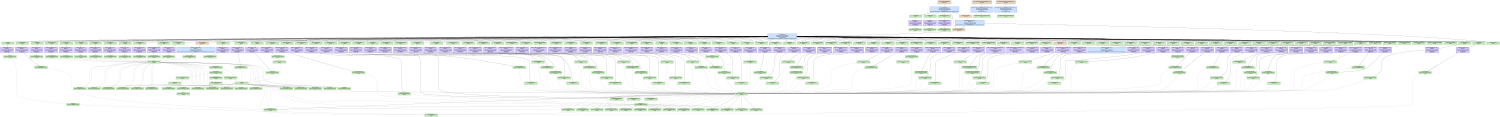 digraph Screen {
   size = "10.000000,8.500000";
   concentrate = false;

   node [ shape = box, style = filled, color = "0.3 0.5 0.6", fillcolor = "0.3 0.2 0.9", fontname = "Monaco", fontsize = "9" ];
   n00001 [ label = "Development/Screen.mexmac.app\n6764e21fa46f4a64ceb2c0d665713c0c\nDepsUpdated", color = "0.1 0.5 0.5", fillcolor = "0.1 0.2 0.9", peripheries = 3 ];
   n00002 [ label = "Contents/Info.plist\ndbe65cd33d591ebe09073af067bcfdf5\nUpToDate" ];
   n00003 [ label = "Screen.build/Info.plist\n000000004355fc200000000000000294\nUpToDate" ];
   n00004 [ label = "Contents/PkgInfo\n2fed29a7f9834c900acdf7311361d9a3\nUpToDate" ];
   n00005 [ label = "Screen.build/PkgInfo\n000000004355fc200000000000000008\nUpToDate" ];
   n00006 [ label = "English.lproj/InfoPlist.strings\n99b67b89c7f5e22be6c44f0a7ebeb11a\nUpToDate" ];
   n00007 [ label = "English.lproj/InfoPlist.strings\n00000000434c45840000000000000228\nUpToDate" ];
   n00008 [ label = "ppc/PsychError.o\n126cde543f20bc4b9b1b489e55c8eeaf\nUpToDate" ];
   n00009 [ label = "Base/PsychError.c\n00000000434c4585000000000000563d\nUpToDate" ];
   n00010 [ label = "ppc/PsychRegisterProject.o\nfd98e945dc4858af540ce795c1500a8f\nUpToDate" ];
   n00011 [ label = "Base/PsychRegisterProject.c\n00000000434c458500000000000012e6\nUpToDate" ];
   n00012 [ label = "ppc/PsychHelp.o\n20a956fb6dc34f63ff877f532725eeda\nUpToDate" ];
   n00013 [ label = "Base/PsychHelp.c\n00000000434c811d00000000000005b8\nUpToDate" ];
   n00014 [ label = "ppc/MiniBox.o\nf4746a4b694d0e1d2279c678624fd025\nUpToDate" ];
   n00015 [ label = "Base/MiniBox.c\n00000000434c45850000000000000f4f\nUpToDate" ];
   n00016 [ label = "ppc/PsychMemory.o\nc5faf05f3edd0e29f5b89748d99ef8de\nUpToDate" ];
   n00017 [ label = "Base/PsychMemory.c\n00000000434ca96200000000000003a4\nUpToDate" ];
   n00018 [ label = "ppc/ProjectTable.o\n3dce752f20337d44d63eb083dd2dd2c7\nUpToDate" ];
   n00019 [ label = "Base/ProjectTable.c\n00000000434c4585000000000000023a\nUpToDate" ];
   n00020 [ label = "ppc/PsychInit.o\n6ce1fb43793bdd525e3a5f9363fafd6b\nUpToDate" ];
   n00021 [ label = "Base/PsychInit.c\n00000000434c45850000000000000759\nUpToDate" ];
   n00022 [ label = "ppc/RegisterProject.o\nf348e290aa1c5f413844807ca9c6e845\nUpToDate" ];
   n00023 [ label = "Screen/RegisterProject.c\n00000000435602a4000000000000218d\nUpToDate" ];
   n00024 [ label = "ppc/ScreenSynopsis.o\nd21c1a39a470d68d74d8f941b5322a79\nUpToDate" ];
   n00025 [ label = "Screen/ScreenSynopsis.c\n000000004355d955000000000000268e\nUpToDate" ];
   n00026 [ label = "ppc/ScreenExit.o\n353293fbfca8bbf5785c331804960512\nUpToDate" ];
   n00027 [ label = "Screen/ScreenExit.c\n000000004355ecc100000000000003d3\nUpToDate" ];
   n00028 [ label = "ppc/ScreenArguments.o\n936954d73c38e4bd9b7a077778b34227\nUpToDate" ];
   n00029 [ label = "Screen/ScreenArguments.c\n00000000434c45850000000000003a68\nUpToDate" ];
   n00030 [ label = "ppc/PsychGLGlue.o\n2bbdd5ec8578c5b0142fcec30f88eb6e\nUpToDate" ];
   n00031 [ label = "Screen/PsychGLGlue.c\n00000000434c45850000000000001c4e\nUpToDate" ];
   n00032 [ label = "ppc/ScreenTypes.o\na4690a34661ed4633b1f01b656ce7e0c\nUpToDate" ];
   n00033 [ label = "Screen/ScreenTypes.c\n00000000434c45850000000000002a3a\nUpToDate" ];
   n00034 [ label = "ppc/SCREENScreens.o\n3e0688d479b9d2083fcbd628140cb3c9\nUpToDate" ];
   n00035 [ label = "Screen/SCREENScreens.c\n000000004355f49d00000000000005dc\nUpToDate" ];
   n00036 [ label = "ppc/WindowBank.o\n4d73376edfe56e5952d6d684a9398faf\nUpToDate" ];
   n00037 [ label = "Screen/WindowBank.c\n000000004355ebd80000000000003667\nUpToDate" ];
   n00038 [ label = "ppc/SCREENPixelSizes.o\n8ad1c167619ebbedbe3583d3196c880e\nUpToDate" ];
   n00039 [ label = "Screen/SCREENPixelSizes.c\n00000000434c458500000000000006d0\nUpToDate" ];
   n00040 [ label = "ppc/SCREENNominalFrameRate.o\na1c5c4c60da8fc79d2c72b2f68ed420a\nUpToDate" ];
   n00041 [ label = "Screen/SCREENNominalFrameRate.c\n00000000434c458500000000000006f2\nUpToDate" ];
   n00042 [ label = "ppc/SCREENOpenWindow.o\nea91f76529ef2b9e232892215a7eb8db\nUpToDate" ];
   n00043 [ label = "Screen/SCREENOpenWindow.c\n000000004355e42f00000000000023ff\nUpToDate" ];
   n00044 [ label = "ppc/SCREENClose.o\n45bd1e0c0806ff35036a241002f1591a\nUpToDate" ];
   n00045 [ label = "Screen/SCREENClose.c\n000000004355f6ed0000000000000ab4\nUpToDate" ];
   n00046 [ label = "ppc/PsychScreenGlue.o\n9e5d33972b3cb82678873ce9bda51c8e\nUpToDate" ];
   n00047 [ label = "Screen/PsychScreenGlue.c\n000000004355eeb7000000000000649b\nUpToDate" ];
   n00048 [ label = "ppc/PsychWindowGlue.o\ne50ca66eb32e6a4be08c36399b0fc731\nUpToDate" ];
   n00049 [ label = "Screen/PsychWindowGlue.c\n000000004355fc9a00000000000144a1\nUpToDate" ];
   n00050 [ label = "ppc/SCREENFillRect.o\n5b5ff33087c930763c1938b7564202de\nUpToDate" ];
   n00051 [ label = "Screen/SCREENFillRect.c\n00000000434c45850000000000000f1d\nUpToDate" ];
   n00052 [ label = "ppc/WindowHelpers.o\nf7c5b94376f1839e75afa673d75910c3\nUpToDate" ];
   n00053 [ label = "Screen/WindowHelpers.c\n000000004355f43200000000000012ee\nUpToDate" ];
   n00054 [ label = "ppc/SCREENFlip.o\n073567d9aa3ddfaa6f7f7473b60e06d0\nUpToDate" ];
   n00055 [ label = "Screen/SCREENFlip.c\n000000004355e5af0000000000002675\nUpToDate" ];
   n00056 [ label = "ppc/SCREENGetImage.o\nb371d70a9d8e08d290ca004f4491519d\nUpToDate" ];
   n00057 [ label = "Screen/SCREENGetImage.c\n00000000434c4585000000000000197d\nUpToDate" ];
   n00058 [ label = "ppc/SCREENHideCursorHelper.o\n87b6edf3f4cf155d12a77d7fd27daef7\nUpToDate" ];
   n00059 [ label = "Screen/SCREENHideCursorHelper.c\n00000000434c45850000000000000731\nUpToDate" ];
   n00060 [ label = "ppc/SCREENShowCursorHelper.o\n9256d5f921f7ff6109db36614e821c6d\nUpToDate" ];
   n00061 [ label = "Screen/SCREENShowCursorHelper.c\n00000000434c45850000000000000744\nUpToDate" ];
   n00062 [ label = "ppc/SCREENSetMouseHelper.o\nea8165a1db29a3f5ab0a5eaf4c81eea3\nUpToDate" ];
   n00063 [ label = "Screen/SCREENSetMouseHelper.c\n00000000434c458500000000000008bd\nUpToDate" ];
   n00064 [ label = "ppc/SCREENPixelSize.o\n24f52198cee8ba9c6bf045deee0de504\nUpToDate" ];
   n00065 [ label = "Screen/SCREENPixelSize.c\n00000000434c458500000000000006df\nUpToDate" ];
   n00066 [ label = "ppc/SCREENRect.o\nd215606312903b83f7a3a586481660fd\nUpToDate" ];
   n00067 [ label = "Screen/SCREENRect.c\n00000000434c45850000000000000626\nUpToDate" ];
   n00068 [ label = "ppc/PsychTimeGlue.o\n20f0ca7cc51673b2d7b9b10e30e3c55a\nUpToDate" ];
   n00069 [ label = "Base/PsychTimeGlue.c\n000000004355ef98000000000000157f\nUpToDate" ];
   n00070 [ label = "ppc/SCREENCloseAll.o\n937e92111646ecb4670594ab18bc89c2\nUpToDate" ];
   n00071 [ label = "Screen/SCREENCloseAll.c\n00000000434c458500000000000008b9\nUpToDate" ];
   n00072 [ label = "ppc/SCREENWindowScreenNumber.o\n055df3ea8c029277a3440d6ea926f0d8\nUpToDate" ];
   n00073 [ label = "Screen/SCREENWindowScreenNumber.c\n00000000434c458500000000000006fb\nUpToDate" ];
   n00074 [ label = "ppc/SCREENWindows.o\nf07ce3802fc42df23528ecd79ad55875\nUpToDate" ];
   n00075 [ label = "Screen/SCREENWindows.c\n00000000434c458500000000000005bd\nUpToDate" ];
   n00076 [ label = "ppc/SCREENWindowKind.o\n48ec85ab5ff72307d3b057509af28353\nUpToDate" ];
   n00077 [ label = "Screen/SCREENWindowKind.c\n00000000434c4585000000000000095f\nUpToDate" ];
   n00078 [ label = "ppc/SCREENIsOffscreen.o\nbfaaadb8fb53fc7c37210f0162cfa97f\nUpToDate" ];
   n00079 [ label = "Screen/SCREENIsOffscreen.c\n00000000434c4585000000000000066c\nUpToDate" ];
   n00080 [ label = "ppc/SCREENReadNormalizedGammaTable.o\nf762b3df08a8b4de3a28e6d98795bf3a\nUpToDate" ];
   n00081 [ label = "Screen/SCREENReadNormalizedGammaTable.c\n00000000434c45850000000000000684\nUpToDate" ];
   n00082 [ label = "ppc/SCREENLoadNormalizedGammaTable.o\n93b8f7f1e8091442066beb6fd511f5d5\nUpToDate" ];
   n00083 [ label = "Screen/SCREENLoadNormalizedGammaTable.c\n00000000434c45850000000000000bae\nUpToDate" ];
   n00084 [ label = "ppc/SCREENPutImage.o\nd03aa3ef0e1e22332737f2618f0ed473\nUpToDate" ];
   n00085 [ label = "Screen/SCREENPutImage.c\n00000000434c458500000000000023a4\nUpToDate" ];
   n00086 [ label = "ppc/PsychRects.o\n499d3d90804342d8b82806c145dcbf2f\nUpToDate" ];
   n00087 [ label = "Screen/PsychRects.c\n00000000434c45850000000000001762\nUpToDate" ];
   n00088 [ label = "ppc/SCREENOpenOffscreenWindow.o\n50be1b9cd676da416fc3dcaeb91ebec7\nUpToDate" ];
   n00089 [ label = "Screen/SCREENOpenOffscreenWindow.c\n00000000434c45850000000000001e22\nUpToDate" ];
   n00090 [ label = "ppc/PsychStructGlue.o\naeecde9e7d4b7b7d26e3a2f887893c8f\nUpToDate" ];
   n00091 [ label = "Base/PsychStructGlue.c\n00000000434c45850000000000002bb8\nUpToDate" ];
   n00092 [ label = "ppc/SCREENTestStructures.o\n2bec1516fccf32b0a17306100ddfe622\nUpToDate" ];
   n00093 [ label = "Screen/SCREENTestStructures.c\n00000000434c45850000000000000787\nUpToDate" ];
   n00094 [ label = "ppc/PsychVersioning.o\ncaccee953be20ea87657d4b36e420fa0\nDepsUpdated", color = "0.1 0.5 0.5", fillcolor = "0.1 0.2 0.9" ];
   n00095 [ label = "Base/PsychVersioning.c\n000000004356088a00000000000014ee\nUpToDate" ];
   n00096 [ label = "ppc/MODULEVersion.o\n41be41482d5851a23aa9e25d01d6564c\nDepsUpdated", color = "0.1 0.5 0.5", fillcolor = "0.1 0.2 0.9" ];
   n00097 [ label = "Screen/MODULEVersion.c\n000000004356088a000000000000124e\nUpToDate" ];
   n00098 [ label = "ppc/PsychScriptingGlue.o\n840e52e15a1e7c951f7dc7ed0c202843\nUpToDate" ];
   n00099 [ label = "Base/PsychScriptingGlue.c\n00000000434c458500000000000105c5\nUpToDate" ];
   n00100 [ label = "ppc/mexversion.o\n0e0e84b894003cfd8e9ef1c25212e55c\nUpToDate" ];
   n00101 [ label = "src/mexversion.c\n000000004332d94600000000000002d2\nUpToDate" ];
   n00102 [ label = "ppc/SCREENComputer.o\n0956d6c4dee1a88710c27e6a7449cb5d\nUpToDate" ];
   n00103 [ label = "Screen/SCREENComputer.c\n000000004355f5a2000000000000390a\nUpToDate" ];
   n00104 [ label = "ppc/SCREENglPoint.o\ncfc27a7fa7a64125836cc978325824b0\nUpToDate" ];
   n00105 [ label = "Screen/SCREENglPoint.c\n00000000434c45850000000000000bee\nUpToDate" ];
   n00106 [ label = "ppc/SCREENgluDisk.o\n46503c0cba1c192ae0269547892de89e\nUpToDate" ];
   n00107 [ label = "Screen/SCREENgluDisk.c\n00000000434c45850000000000000ba3\nUpToDate" ];
   n00108 [ label = "ppc/SCREENFillOval.o\n671fa937fd816952e556a5673390ff1d\nUpToDate" ];
   n00109 [ label = "Screen/SCREENFillOval.c\n00000000434c45850000000000001039\nUpToDate" ];
   n00110 [ label = "ppc/SCREENFrameOval.o\n10d70cc99eaca90f689c42523c71331e\nUpToDate" ];
   n00111 [ label = "Screen/SCREENFrameOval.c\n000000004355f0c1000000000000189a\nUpToDate" ];
   n00112 [ label = "ppc/SCREENTextModes.o\n3b1f2072d91b51c4d979812ee4e3e7e7\nUpToDate" ];
   n00113 [ label = "Screen/SCREENTextModes.c\n00000000434c4585000000000000060c\nUpToDate" ];
   n00114 [ label = "ppc/PsychCellGlue.o\n3a5220761cd9df127a0d0cb5579d53cb\nUpToDate" ];
   n00115 [ label = "Base/PsychCellGlue.c\n00000000434c45850000000000001c81\nUpToDate" ];
   n00116 [ label = "ppc/PsychWindowTextGlue.o\n3c88ded9420eca79e8add40f08003396\nUpToDate" ];
   n00117 [ label = "Screen/PsychWindowTextGlue.c\n00000000434c45850000000000000ebd\nUpToDate" ];
   n00118 [ label = "ppc/SCREENTextMode.o\na94c6b5d3e6b810819cf64dff007f7f3\nUpToDate" ];
   n00119 [ label = "Screen/SCREENTextMode.c\n00000000434c458500000000000008a5\nUpToDate" ];
   n00120 [ label = "ppc/SCREENTextSize.o\n82c0a5e533c04977892929d7e772e851\nUpToDate" ];
   n00121 [ label = "Screen/SCREENTextSize.c\n00000000434c458500000000000006f8\nUpToDate" ];
   n00122 [ label = "ppc/SCREENTextStyle.o\ne694cb789321150098785d7a13b539f1\nUpToDate" ];
   n00123 [ label = "Screen/SCREENTextStyle.c\n00000000434c45850000000000000754\nUpToDate" ];
   n00124 [ label = "ppc/SCREENTextFont.o\n92a5ac56263f417954e4bf328271371a\nUpToDate" ];
   n00125 [ label = "Screen/SCREENTextFont.c\n00000000434c45850000000000000d7e\nUpToDate" ];
   n00126 [ label = "ppc/SCREENTextBounds.o\nb8c79aa2e9b259198a08236a3345a82d\nUpToDate" ];
   n00127 [ label = "Screen/SCREENTextBounds.c\n00000000434c45850000000000002b37\nUpToDate" ];
   n00128 [ label = "ppc/SCREENTextColor.o\nc6a0345628935aae393f806833259d62\nUpToDate" ];
   n00129 [ label = "Screen/SCREENTextColor.c\n00000000434c45850000000000000771\nUpToDate" ];
   n00130 [ label = "ppc/PsychTextureSupport.o\n697df4a297a30d711633cbcecb29aa49\nUpToDate" ];
   n00131 [ label = "Screen/PsychTextureSupport.c\n000000004355fbad00000000000068cf\nUpToDate" ];
   n00132 [ label = "ppc/SCREENPreference.o\nfcce07001093459df9ebb9cc0b1d528a\nUpToDate" ];
   n00133 [ label = "Screen/SCREENPreference.c\n000000004355de2d0000000000002c96\nUpToDate" ];
   n00134 [ label = "ppc/ScreenPreferenceState.o\n20001db07b9592e83775ecace16d5248\nUpToDate" ];
   n00135 [ label = "Screen/ScreenPreferenceState.c\n000000004355da960000000000001202\nUpToDate" ];
   n00136 [ label = "ppc/SCREENDrawTexture.o\n614ad4ac5248aef2cfa2470284c924de\nUpToDate" ];
   n00137 [ label = "Screen/SCREENDrawTexture.c\n000000004355e0ce00000000000016bf\nUpToDate" ];
   n00138 [ label = "ppc/SCREENMakeTexture.o\n652a7f0f97e12e8c676699d43509f2e6\nUpToDate" ];
   n00139 [ label = "Screen/SCREENMakeTexture.c\n000000004355df420000000000003f13\nUpToDate" ];
   n00140 [ label = "ppc/ScreenFontGlue.o\nb3088b29159521b9d4597e95c85440ed\nUpToDate" ];
   n00141 [ label = "Fonts/ScreenFontGlue.c\n00000000434c458500000000000009cf\nUpToDate" ];
   n00142 [ label = "ppc/FontInfo.o\n5e78c2acdb832a70cbe490c05b3f151f\nUpToDate" ];
   n00143 [ label = "Fonts/FontInfo.c\n00000000434c458500000000000001ae\nUpToDate" ];
   n00144 [ label = "ppc/PsychFontGlue.o\n238f15116777d38bfe1a6e18180f9514\nUpToDate" ];
   n00145 [ label = "Fonts/PsychFontGlue.c\n000000004355f3ad000000000000746c\nUpToDate" ];
   n00146 [ label = "ppc/PsychAuthors.o\n6281a3c3e203b1f6e951f6612a9d8d39\nUpToDate" ];
   n00147 [ label = "Base/PsychAuthors.c\n00000000434c81430000000000000d3b\nUpToDate" ];
   n00148 [ label = "ppc/SCREENFrameRect.o\ncfb6e610263532f11a261a37079b3393\nUpToDate" ];
   n00149 [ label = "Screen/SCREENFrameRect.c\n00000000434c45850000000000000bee\nUpToDate" ];
   n00150 [ label = "ppc/SCREENDrawLine.o\n412ec91c640df51f60eddec5fa1a0858\nUpToDate" ];
   n00151 [ label = "Screen/SCREENDrawLine.c\n00000000434c45850000000000000c77\nUpToDate" ];
   n00152 [ label = "ppc/SCREENFillPoly.o\n5af676348f9ea06d9e7feea1a2338c94\nUpToDate" ];
   n00153 [ label = "Screen/SCREENFillPoly.c\n00000000434c45850000000000001b8f\nUpToDate" ];
   n00154 [ label = "ppc/SCREENFramePoly.o\n4a1be586b5eb3bcfd7ebecd85dd4cfce\nUpToDate" ];
   n00155 [ label = "Screen/SCREENFramePoly.c\n00000000434c45850000000000000f26\nUpToDate" ];
   n00156 [ label = "ppc/SCREENGetMouseHelper.o\nefd681d88a6383428583655c604db155\nUpToDate" ];
   n00157 [ label = "Screen/SCREENGetMouseHelper.c\n00000000434c45850000000000000cf4\nUpToDate" ];
   n00158 [ label = "ppc/SCREENGlobalRect.o\n18d6c01657e1d8c7151c589fa9d90eed\nUpToDate" ];
   n00159 [ label = "Screen/SCREENGlobalRect.c\n00000000434c45850000000000000661\nUpToDate" ];
   n00160 [ label = "ppc/GetEthernetAddress.o\n084de37ff0469749561b3655e88b156f\nUpToDate" ];
   n00161 [ label = "EthernetAddress/GetEthernetAddress.c\n00000000434c45850000000000002b73\nUpToDate" ];
   n00162 [ label = "ppc/SCREENDrawDots.o\nd214243583f49bc6a46c32001e580425\nUpToDate" ];
   n00163 [ label = "Screen/SCREENDrawDots.c\n000000004355f1ff0000000000002fee\nUpToDate" ];
   n00164 [ label = "ppc/TimeLists.o\nf11cb63058461f4af1d33c6db3007560\nUpToDate" ];
   n00165 [ label = "Screen/TimeLists.c\n00000000434c45850000000000000e8b\nUpToDate" ];
   n00166 [ label = "ppc/SCREENGetTimeList.o\n5abd243881628c6193c2a5523e99fe75\nUpToDate" ];
   n00167 [ label = "Screen/SCREENGetTimeList.c\n00000000434c45850000000000000651\nUpToDate" ];
   n00168 [ label = "ppc/SCREENClearTimeList.o\n4e1bc386ae7cfc5044264575d57e7120\nUpToDate" ];
   n00169 [ label = "Screen/SCREENClearTimeList.c\n00000000434c45850000000000000592\nUpToDate" ];
   n00170 [ label = "ppc/PsychAlphaBlending.o\n0306e6b73d51cd47fa3ac776e2102ed6\nUpToDate" ];
   n00171 [ label = "Screen/PsychAlphaBlending.c\n00000000434c45850000000000001f0e\nUpToDate" ];
   n00172 [ label = "ppc/SCREENBlendFunction.o\n5236709d2635b2008237314f865d4eed\nUpToDate" ];
   n00173 [ label = "Screen/SCREENBlendFunction.c\n000000004355f7650000000000001283\nUpToDate" ];
   n00174 [ label = "ppc/SCREENWindowSize.o\nd5ec13b3ff6e44a6a7a74a1ae34a02fc\nUpToDate" ];
   n00175 [ label = "Screen/SCREENWindowSize.c\n00000000434c458500000000000007fd\nUpToDate" ];
   n00176 [ label = "ppc/SCREENTextBackgroundColor.o\nb836e8b21aaf68ebde406feeefb117c3\nUpToDate" ];
   n00177 [ label = "Screen/SCREENTextBackgroundColor.c\n00000000434c4585000000000000075d\nUpToDate" ];
   n00178 [ label = "ppc/SCREENLineStipple.o\n47c95eebb64a1d57a5deeafcc684d589\nUpToDate" ];
   n00179 [ label = "Screen/SCREENLineStipple.c\n00000000434c4585000000000000109f\nUpToDate" ];
   n00180 [ label = "ppc/SCREENSelectStereoDrawBuffer.o\n18598f16ddff0ca413003d4286db0e7c\nUpToDate" ];
   n00181 [ label = "Screen/SCREENSelectStereoDrawBuffer.c\n000000004355f4820000000000000c30\nUpToDate" ];
   n00182 [ label = "ppc/SCREENDrawingFinished.o\n9a82b48a70f39d2fe5ebfc7ea8b2595c\nUpToDate" ];
   n00183 [ label = "Screen/SCREENDrawingFinished.c\n000000004355708b0000000000002211\nUpToDate" ];
   n00184 [ label = "ppc/SCREENDrawText.o\nc987e168cf7ea7920738db129bc5d2d5\nUpToDate" ];
   n00185 [ label = "Screen/SCREENDrawText.c\n00000000435595960000000000004a0d\nUpToDate" ];
   n00186 [ label = "ppc/SCREENDrawLines.o\nb0f5aaa52cc15f3756bfd2aeb902af99\nUpToDate" ];
   n00187 [ label = "Screen/SCREENDrawLines.c\n000000004355708b000000000000262e\nUpToDate" ];
   n00188 [ label = "ppc/SCREENGetFlipInterval.o\n5d3d4e1a2a464d1cf72715af979b7363\nUpToDate" ];
   n00189 [ label = "Screen/SCREENGetFlipInterval.c\n000000004355f0690000000000001307\nUpToDate" ];
   n00190 [ label = "MacOS/Screen.mexmac\n0858298450334b744c4ab9d670811fcf\nDepsUpdated", color = "0.1 0.5 0.5", fillcolor = "0.1 0.2 0.9" ];
   n00191 [ label = "Frameworks/OpenGL.framework[C]\n00000000434ac55900000000000000ee\nUpToDate" ];
   n00192 [ label = "Frameworks/ApplicationServices.framework[C]\n00000000434ac53300000000000000ee\nUpToDate" ];
   n00193 [ label = "2.95.2/libstdc++.a[C]\n00000000434abb590000000000075c68\nUpToDate" ];
   n00194 [ label = "Frameworks/CoreAudio.framework[C]\n00000000434ac55b00000000000000cc\nUpToDate" ];
   n00195 [ label = "Frameworks/CoreServices.framework[C]\n00000000434ac53600000000000000ee\nUpToDate" ];
   n00196 [ label = "Frameworks/Carbon.framework[C]\n00000000434ac53300000000000000ee\nUpToDate" ];
   n00197 [ label = "Frameworks/System.framework[C]\n000000004332d02600000000000000aa\nUpToDate" ];
   n00198 [ label = "Frameworks/SystemConfiguration.framework[C]\n00000000434ac54300000000000000cc\nUpToDate" ];
   n00199 [ label = "Frameworks/IOKit.framework[C]\n00000000434ac53c00000000000000cc\nUpToDate" ];
   n00200 [ label = "mac/mexFunction.map\n000000004332d946000000000000012e\nUpToDate" ];
   n00201 [ label = "<Screen.build/Script-2FD6179707306668008DA6B4.sh>[A]\n0222ca85b9065f09ec5c7a3aca4a9773\nDepsUpdated", color = "0.1 0.5 0.5", fillcolor = "0.1 0.2 0.9", peripheries = 3 ];
   n00202 [ label = "Screen.build/Script-2FD6179707306668008DA6B4.sh\n000000004355fc2000000000000000ec\nUpToDate" ];
   n00203 [ label = "<Screen.build/Script-2FD6179807306668008DA6B4.sh>[A]\n8692b0efe6ba30d857ece5487313a2cf\nDepsUpdated", color = "0.1 0.5 0.5", fillcolor = "0.1 0.2 0.9", peripheries = 3 ];
   n00204 [ label = "Screen.build/Script-2FD6179807306668008DA6B4.sh\n000000004355fc200000000000000072\nUpToDate" ];
   n00205 [ label = "<MacOS/Screen.mexmac>\n6e0a59478380723f49202fa8749dcb8a\nDepsUpdated", color = "0.1 0.5 0.5", fillcolor = "0.1 0.2 0.9", style = "filled,dashed" ];
   n00206 [ label = "Base/Psych.h\n00000000435548b60000000000000410\nUpToDate" ];
   n00207 [ label = "Screen/RegisterProject.h\n00000000434c45850000000000000284\nUpToDate" ];
   n00208 [ label = "Screen/Screen.h\n000000004355f28e00000000000012e0\nUpToDate" ];
   n00209 [ label = "Screen/Screen.h\n000000004355f28e00000000000012e0\nUpToDate" ];
   n00210 [ label = "Base/Psych.h\n00000000435548b60000000000000410\nUpToDate" ];
   n00211 [ label = "EthernetAddress/GetEthernetAddress.h\n00000000434c458500000000000002a9\nUpToDate" ];
   n00212 [ label = "Fonts/ScreenFontGlue.h\n00000000434c45850000000000000260\nUpToDate" ];
   n00213 [ label = "Fonts/FontInfo.h\n00000000434c45850000000000000ef4\nUpToDate" ];
   n00214 [ label = "Fonts/PsychFontGlue.h\n00000000434c45850000000000000e47\nUpToDate" ];
   n00215 [ label = "Base/PsychConstants.h\n00000000435548d4000000000000080d\nUpToDate" ];
   n00216 [ label = "Base/MiniBox.h\n00000000435548d400000000000004d6\nUpToDate" ];
   n00217 [ label = "Base/ProjectTable.h\n00000000435548d400000000000002f6\nUpToDate" ];
   n00218 [ label = "Base/PsychError.h\n00000000435548d40000000000001fe7\nUpToDate" ];
   n00219 [ label = "Base/PsychScriptingGlue.h\n00000000435548f30000000000001a37\nUpToDate" ];
   n00220 [ label = "Base/PsychStructGlue.h\n000000004355496c0000000000000bcc\nUpToDate" ];
   n00221 [ label = "Base/PsychCellGlue.h\n00000000434c458500000000000005c5\nUpToDate" ];
   n00222 [ label = "Base/PsychRegisterProject.h\n00000000435548d400000000000003f1\nUpToDate" ];
   n00223 [ label = "Base/PsychAuthors.h\n00000000435548d400000000000005e9\nUpToDate" ];
   n00224 [ label = "Base/PsychVersioning.h\n00000000435548f300000000000004dd\nUpToDate" ];
   n00225 [ label = "Base/PsychHelp.h\n00000000434c45850000000000000357\nUpToDate" ];
   n00226 [ label = "Base/PsychInit.h\n00000000435548f300000000000002db\nUpToDate" ];
   n00227 [ label = "Base/PsychMemory.h\n00000000435548d40000000000000473\nUpToDate" ];
   n00228 [ label = "Base/PsychTimeGlue.h\n000000004355ef010000000000000483\nUpToDate" ];
   n00229 [ label = "Base/PsychInstrument.h\n00000000435548d400000000000001a8\nUpToDate" ];
   n00230 [ label = "Screen/RegisterProject.h\n00000000434c45850000000000000284\nUpToDate" ];
   n00231 [ label = "Base/TimeLists.h\n00000000435548f300000000000002a9\nUpToDate" ];
   n00232 [ label = "Screen/PsychRects.h\n00000000434c458500000000000005d5\nUpToDate" ];
   n00233 [ label = "Screen/ScreenTypes.h\n00000000434c458500000000000013b6\nUpToDate" ];
   n00234 [ label = "Screen/PsychVideoGlue.h\n00000000434c458500000000000005d4\nUpToDate" ];
   n00235 [ label = "Screen/PsychScreenGlue.h\n00000000434c45850000000000000d6d\nUpToDate" ];
   n00236 [ label = "Screen/PsychWindowTextGlue.h\n00000000434c458500000000000008ee\nUpToDate" ];
   n00237 [ label = "Screen/WindowBank.h\n000000004355e68c0000000000001b31\nUpToDate" ];
   n00238 [ label = "Screen/PsychWindowGlue.h\n000000004355e21f0000000000000a66\nUpToDate" ];
   n00239 [ label = "Screen/PsychTextureSupport.h\n000000004355a03b0000000000000370\nUpToDate" ];
   n00240 [ label = "Screen/PsychAlphaBlending.h\n00000000434c458500000000000004fb\nUpToDate" ];
   n00241 [ label = "Screen/ScreenArguments.h\n00000000434c45850000000000000ca3\nUpToDate" ];
   n00242 [ label = "Screen/WindowHelpers.h\n00000000434c45850000000000000773\nUpToDate" ];
   n00243 [ label = "Fonts/PsychFontGlue.h\n00000000434c45850000000000000e47\nUpToDate" ];
   n00244 [ label = "Fonts/ScreenFontGlue.h\n00000000434c45850000000000000260\nUpToDate" ];
   n00245 [ label = "Fonts/FontInfo.h\n00000000434c45850000000000000ef4\nUpToDate" ];
   n00246 [ label = "Screen/ScreenPreferenceState.h\n000000004355d9f300000000000006ba\nUpToDate" ];
   n00247 [ label = "Base/PsychIncludes.h\n00000000435548d4000000000000074c\nUpToDate" ];
   n00248 [ label = "Base/PsychPlatform.h\n00000000435548d40000000000000589\nUpToDate" ];
   n00249 [ label = "include/mex.h\n000000004332d9460000000000003742\nUpToDate" ];
   n00250 [ label = "OS9ToolboxFragments/Events.h\n00000000434c45850000000000000236\nUpToDate" ];
   n00251 [ label = "Base/PsychPlatformConstants.h\n000000004355492f000000000000070e\nUpToDate" ];
   n00252 [ label = "include/matrix.h\n000000004332d9460000000000009ff2\nUpToDate" ];
   n00253 [ label = "include/mwdebug.h\n000000004332d9460000000000002b3c\nUpToDate" ];
   n00254 [ label = "include/tmwtypes.h\n000000004332d946000000000000458d\nUpToDate" ];
   n00255 [ label = "include/mat.h\n000000004332d94600000000000023ab\nUpToDate" ];

   node [ shape = box, style = "filled,bold", color = "0.7 0.5 0.7", fillcolor = "0.7 0.2 1.0", fontname = "Monaco", fontsize = "9" ];
   c00001 [ label = "PBXCp Info.plist <wt:0>\nwaitCount: 0\n000000004355fc200000000000000294\n^ dbe65cd37e0ce29e09073af067bcff61\n= dbe65cd33d591ebe09073af067bcfdf5\nDoesNotNeedToRun\n(no 'why' info)" ];
   c00002 [ label = "PBXCp PkgInfo <wt:0>\nwaitCount: 0\n00000000000000000000000000000000\n^ 2fed29a7f9834c900acdf7311361d9a3\n= 2fed29a7f9834c900acdf7311361d9a3\nDoesNotNeedToRun\n(no 'why' info)" ];
   c00003 [ label = "CpResource InfoPlist.strings <wt:4>\nwaitCount: 0\n00000000000000000000000000000000\n^ 99b67b89c7f5e22be6c44f0a7ebeb11a\n= 99b67b89c7f5e22be6c44f0a7ebeb11a\nDoesNotNeedToRun\n(no 'why' info)" ];
   c00004 [ label = "CompileC PsychError.o <wt:6>\nwaitCount: 0\n000000004355492f0000000000004529\n^ 126cde547c75f5649b1b489e55c8ab86\n= 126cde543f20bc4b9b1b489e55c8eeaf\nDoesNotNeedToRun\n(no 'why' info)" ];
   c00005 [ label = "CompileC PsychRegisterProject.o <wt:6>\nwaitCount: 0\n000000004355492f00000000000001f2\n^ fd98e9459f1d1180540ce795c1500b7d\n= fd98e945dc4858af540ce795c1500a8f\nDoesNotNeedToRun\n(no 'why' info)" ];
   c00006 [ label = "CompileC PsychHelp.o <wt:6>\nwaitCount: 0\n0000000043558db700000000000016ac\n^ 20a956fb2e96c2d4ff877f532725f876\n= 20a956fb6dc34f63ff877f532725eeda\nDoesNotNeedToRun\n(no 'why' info)" ];
   c00007 [ label = "CompileC MiniBox.o <wt:6>\nwaitCount: 0\n000000004355492f0000000000001c5b\n^ f4746a4b2a1847322279c678624fcc7e\n= f4746a4b694d0e1d2279c678624fd025\nDoesNotNeedToRun\n(no 'why' info)" ];
   c00008 [ label = "CompileC PsychMemory.o <wt:6>\nwaitCount: 0\n000000004355a5c800000000000010b0\n^ c5faf05f7d88abe1f5b89748d99ee86e\n= c5faf05f3edd0e29f5b89748d99ef8de\nDoesNotNeedToRun\n(no 'why' info)" ];
   c00009 [ label = "CompileC ProjectTable.o <wt:6>\nwaitCount: 0\n000000004355492f000000000000112e\n^ 3dce752f6366346bd63eb083dd2dc3e9\n= 3dce752f20337d44d63eb083dd2dd2c7\nDoesNotNeedToRun\n(no 'why' info)" ];
   c00010 [ label = "CompileC PsychInit.o <wt:6>\nwaitCount: 0\n000000004355492f000000000000144d\n^ 6ce1fb433a6e947d5e3a5f9363fae926\n= 6ce1fb43793bdd525e3a5f9363fafd6b\nDoesNotNeedToRun\n(no 'why' info)" ];
   c00011 [ label = "CompileC RegisterProject.o <wt:6>\nwaitCount: 0\n00000000001afd1900000000000035f9\n^ f348e290aa06a2583844807ca9c6ddbc\n= f348e290aa1c5f413844807ca9c6e845\nDoesNotNeedToRun\n(no 'why' info)" ];
   c00012 [ label = "CompileC ScreenSynopsis.o <wt:6>\nwaitCount: 0\n000000004355d955000000000000268e\n^ d21c1a39e7250fd874d8f941b5320cf7\n= d21c1a39a470d68d74d8f941b5322a79\nDoesNotNeedToRun\n(no 'why' info)" ];
   c00013 [ label = "CompileC ScreenExit.o <wt:6>\nwaitCount: 0\n000000004355ecc100000000000003d3\n^ 353293fbbffd5734785c3318049606c1\n= 353293fbfca8bbf5785c331804960512\nDoesNotNeedToRun\n(no 'why' info)" ];
   c00014 [ label = "CompileC ScreenArguments.o <wt:6>\nwaitCount: 0\n00000000434c45850000000000003a68\n^ 936954d77f74a1389b7a077778b3784f\n= 936954d73c38e4bd9b7a077778b34227\nDoesNotNeedToRun\n(no 'why' info)" ];
   c00015 [ label = "CompileC PsychGLGlue.o <wt:6>\nwaitCount: 0\n00000000434c45850000000000001c4e\n^ 2bbdd5ecc6348035142fcec30f88f720\n= 2bbdd5ec8578c5b0142fcec30f88eb6e\nDoesNotNeedToRun\n(no 'why' info)" ];
   c00016 [ label = "CompileC ScreenTypes.o <wt:6>\nwaitCount: 0\n00000000434c45850000000000002a3a\n^ a4690a34255291e63b1f01b656ce5436\n= a4690a34661ed4633b1f01b656ce7e0c\nDoesNotNeedToRun\n(no 'why' info)" ];
   c00017 [ label = "CompileC SCREENScreens.o <wt:6>\nwaitCount: 0\n000000004355f49d00000000000005dc\n^ 3e0688d43aec26953fcbd628140cb615\n= 3e0688d479b9d2083fcbd628140cb3c9\nDoesNotNeedToRun\n(no 'why' info)" ];
   c00018 [ label = "CompileC WindowBank.o <wt:6>\nwaitCount: 0\n000000004355ebd80000000000003667\n^ 4d73376e9cb0858152d6d684a939b9c8\n= 4d73376edfe56e5952d6d684a9398faf\nDoesNotNeedToRun\n(no 'why' info)" ];
   c00019 [ label = "CompileC SCREENPixelSizes.o <wt:6>\nwaitCount: 0\n00000000434c458500000000000006d0\n^ 8ad1c16722d2fe68be3583d3196c8ede\n= 8ad1c167619ebbedbe3583d3196c880e\nDoesNotNeedToRun\n(no 'why' info)" ];
   c00020 [ label = "CompileC SCREENNominalFrameRate.o <wt:6>\nwaitCount: 0\n00000000434c458500000000000006f2\n^ a1c5c4c64ee4b9fcd2c72b2f68ed44f8\n= a1c5c4c60da8fc79d2c72b2f68ed420a\nDoesNotNeedToRun\n(no 'why' info)" ];
   c00021 [ label = "CompileC SCREENOpenWindow.o <wt:6>\nwaitCount: 0\n000000004355e42f00000000000023ff\n^ ea91f7656abacfb1232892215a7e9b24\n= ea91f76529ef2b9e232892215a7eb8db\nDoesNotNeedToRun\n(no 'why' info)" ];
   c00022 [ label = "CompileC SCREENClose.o <wt:6>\nwaitCount: 0\n000000004355f6ed0000000000000ab4\n^ 45bd1e0c4b5309d8036a241002f153ae\n= 45bd1e0c0806ff35036a241002f1591a\nDoesNotNeedToRun\n(no 'why' info)" ];
   c00023 [ label = "CompileC PsychScreenGlue.o <wt:6>\nwaitCount: 0\n00000000434c9edf0000000000006319\n^ 9e5d3397687026f978873ce9bda57f97\n= 9e5d33972b3cb82678873ce9bda51c8e\nDoesNotNeedToRun\n(no 'why' info)" ];
   c00024 [ label = "CompileC PsychWindowGlue.o <wt:6>\nwaitCount: 0\n00000000434c8cf20000000000014323\n^ e50ca66ef062e6b9e08c36399b0e8412\n= e50ca66eb32e6a4be08c36399b0fc731\nDoesNotNeedToRun\n(no 'why' info)" ];
   c00025 [ label = "CompileC SCREENFillRect.o <wt:6>\nwaitCount: 0\n00000000434c45850000000000000f1d\n^ 5b5ff330c48575f33c1938b756420dc3\n= 5b5ff33087c930763c1938b7564202de\nDoesNotNeedToRun\n(no 'why' info)" ];
   c00026 [ label = "CompileC WindowHelpers.o <wt:6>\nwaitCount: 0\n000000004355f43200000000000012ee\n^ f7c5b94335a477ac75afa673d759022d\n= f7c5b94376f1839e75afa673d75910c3\nDoesNotNeedToRun\n(no 'why' info)" ];
   c00027 [ label = "CompileC SCREENFlip.o <wt:6>\nwaitCount: 0\n000000004355e5af0000000000002675\n^ 073567d9e9683a056f7f7473b60e20a5\n= 073567d9aa3ddfaa6f7f7473b60e06d0\nDoesNotNeedToRun\n(no 'why' info)" ];
   c00028 [ label = "CompileC SCREENGetImage.o <wt:6>\nwaitCount: 0\n00000000434c4585000000000000197d\n^ b371d70adec24d5790ca004f449148e0\n= b371d70a9d8e08d290ca004f4491519d\nDoesNotNeedToRun\n(no 'why' info)" ];
   c00029 [ label = "CompileC SCREENHideCursorHelper.o <wt:6>\nwaitCount: 0\n00000000434c45850000000000000731\n^ 87b6edf3b78350d812a77d7fd27da9c6\n= 87b6edf3f4cf155d12a77d7fd27daef7\nDoesNotNeedToRun\n(no 'why' info)" ];
   c00030 [ label = "CompileC SCREENShowCursorHelper.o <wt:6>\nwaitCount: 0\n00000000434c45850000000000000744\n^ 9256d5f962bbbae409db36614e821b29\n= 9256d5f921f7ff6109db36614e821c6d\nDoesNotNeedToRun\n(no 'why' info)" ];
   c00031 [ label = "CompileC SCREENSetMouseHelper.o <wt:6>\nwaitCount: 0\n00000000434c458500000000000008bd\n^ ea8165a19865e670ab0a5eaf4c81e61e\n= ea8165a1db29a3f5ab0a5eaf4c81eea3\nDoesNotNeedToRun\n(no 'why' info)" ];
   c00032 [ label = "CompileC SCREENPixelSize.o <wt:6>\nwaitCount: 0\n00000000434c458500000000000006df\n^ 24f521988da4ff196bf045deee0de3db\n= 24f52198cee8ba9c6bf045deee0de504\nDoesNotNeedToRun\n(no 'why' info)" ];
   c00033 [ label = "CompileC SCREENRect.o <wt:6>\nwaitCount: 0\n00000000434c45850000000000000626\n^ d215606351dc7e06f7a3a586481666db\n= d215606312903b83f7a3a586481660fd\nDoesNotNeedToRun\n(no 'why' info)" ];
   c00034 [ label = "CompileC PsychTimeGlue.o <wt:6>\nwaitCount: 0\n00000000434c44c600000000000016a7\n^ 20f0ca7c865a3774d7b9b10e30e3d3fd\n= 20f0ca7cc51673b2d7b9b10e30e3c55a\nDoesNotNeedToRun\n(no 'why' info)" ];
   c00035 [ label = "CompileC SCREENCloseAll.o <wt:6>\nwaitCount: 0\n00000000434c458500000000000008b9\n^ 937e9211550aa931670594ab18bc817b\n= 937e92111646ecb4670594ab18bc89c2\nDoesNotNeedToRun\n(no 'why' info)" ];
   c00036 [ label = "CompileC SCREENWindowScreenNumber.o <wt:6>\nwaitCount: 0\n00000000434c458500000000000006fb\n^ 055df3eacf4ed7f2a3440d6ea926f623\n= 055df3ea8c029277a3440d6ea926f0d8\nDoesNotNeedToRun\n(no 'why' info)" ];
   c00037 [ label = "CompileC SCREENWindows.o <wt:6>\nwaitCount: 0\n00000000434c458500000000000005bd\n^ f07ce3806c8868773528ecd79ad55dc8\n= f07ce3802fc42df23528ecd79ad55875\nDoesNotNeedToRun\n(no 'why' info)" ];
   c00038 [ label = "CompileC SCREENWindowKind.o <wt:6>\nwaitCount: 0\n00000000434c4585000000000000095f\n^ 48ec85ab1cbb6682d3b057509af28a0c\n= 48ec85ab5ff72307d3b057509af28353\nDoesNotNeedToRun\n(no 'why' info)" ];
   c00039 [ label = "CompileC SCREENIsOffscreen.o <wt:6>\nwaitCount: 0\n00000000434c4585000000000000066c\n^ bfaaadb8b81fb9f937210f0162cfaf13\n= bfaaadb8fb53fc7c37210f0162cfa97f\nDoesNotNeedToRun\n(no 'why' info)" ];
   c00040 [ label = "CompileC SCREENReadNormalizedGammaTable.o <wt:6>\nwaitCount: 0\n00000000434c45850000000000000684\n^ f762b3df4be4f15b3a28e6d98795b9be\n= f762b3df08a8b4de3a28e6d98795bf3a\nDoesNotNeedToRun\n(no 'why' info)" ];
   c00041 [ label = "CompileC SCREENLoadNormalizedGammaTable.o <wt:6>\nwaitCount: 0\n00000000434c45850000000000000bae\n^ 93b8f7f1ab4551c7066beb6fd511fe7b\n= 93b8f7f1e8091442066beb6fd511f5d5\nDoesNotNeedToRun\n(no 'why' info)" ];
   c00042 [ label = "CompileC SCREENPutImage.o <wt:6>\nwaitCount: 0\n00000000434c458500000000000023a4\n^ d03aa3ef4d5267b62737f2618f0ef7d7\n= d03aa3ef0e1e22332737f2618f0ed473\nDoesNotNeedToRun\n(no 'why' info)" ];
   c00043 [ label = "CompileC PsychRects.o <wt:6>\nwaitCount: 0\n00000000434c45850000000000001762\n^ 499d3d90c30f075db82806c145dca84d\n= 499d3d90804342d8b82806c145dcbf2f\nDoesNotNeedToRun\n(no 'why' info)" ];
   c00044 [ label = "CompileC SCREENOpenOffscreenWindow.o <wt:6>\nwaitCount: 0\n00000000434c45850000000000001e22\n^ 50be1b9c953a9fc46fc3dcaeb91ea0e5\n= 50be1b9cd676da416fc3dcaeb91ebec7\nDoesNotNeedToRun\n(no 'why' info)" ];
   c00045 [ label = "CompileC PsychStructGlue.o <wt:6>\nwaitCount: 0\n000000004355492f00000000000038ac\n^ aeecde9e3e1e325226e3a2f887890423\n= aeecde9e7d4b7b7d26e3a2f887893c8f\nDoesNotNeedToRun\n(no 'why' info)" ];
   c00046 [ label = "CompileC SCREENTestStructures.o <wt:6>\nwaitCount: 0\n00000000434c45850000000000000787\n^ 2bec1516bf837735a17306100ddfe1a5\n= 2bec1516fccf32b0a17306100ddfe622\nDoesNotNeedToRun\n(no 'why' info)" ];
   c00047 [ label = "CompileC PsychVersioning.o <wt:6>\nwaitCount: 0\n00000000434f042000000000000007fa\n^ caccee9578ad0a887657d4b36e42085a\n= caccee953be20ea87657d4b36e420fa0\nNeedsToRun\nNeeds to run because at least one of the outputs of the command is has an older timestamp than at least one of the inputs.", color = "0.6 0.5 0.7", fillcolor = "0.6 0.2 1.0" ];
   c00048 [ label = "CompileC MODULEVersion.o <wt:6>\nwaitCount: 0\n000000004356088a000000000000124e\n^ 41be41486e0e59283aa9e25d01d64402\n= 41be41482d5851a23aa9e25d01d6564c\nNeedsToRun\nNeeds to run because at least one of the outputs of the command is has an older timestamp than at least one of the inputs.", color = "0.6 0.5 0.7", fillcolor = "0.6 0.2 1.0" ];
   c00049 [ label = "CompileC PsychScriptingGlue.o <wt:6>\nwaitCount: 0\n000000004355492f00000000000116d1\n^ 840e52e1194b35ba1f7dc7ed0c213e92\n= 840e52e15a1e7c951f7dc7ed0c202843\nDoesNotNeedToRun\n(no 'why' info)" ];
   c00050 [ label = "CompileC mexversion.o <wt:6>\nwaitCount: 0\n000000004332d94600000000000002d2\n^ 0e0e84b8d732e5bb8e9ef1c25212e78e\n= 0e0e84b894003cfd8e9ef1c25212e55c\nDoesNotNeedToRun\n(no 'why' info)" ];
   c00051 [ label = "CompileC SCREENComputer.o <wt:6>\nwaitCount: 0\n000000000019b0270000000000003ba3\n^ 0956d6c4def818a010c27e6a7449f0fe\n= 0956d6c4dee1a88710c27e6a7449cb5d\nDoesNotNeedToRun\n(no 'why' info)" ];
   c00052 [ label = "CompileC SCREENglPoint.o <wt:6>\nwaitCount: 0\n00000000434c45850000000000000bee\n^ cfc27a7fe4ea04a0836cc97832582f5e\n= cfc27a7fa7a64125836cc978325824b0\nDoesNotNeedToRun\n(no 'why' info)" ];
   c00053 [ label = "CompileC SCREENgluDisk.o <wt:6>\nwaitCount: 0\n00000000434c45850000000000000ba3\n^ 46503c0cf9505cafe0269547892de33d\n= 46503c0cba1c192ae0269547892de89e\nDoesNotNeedToRun\n(no 'why' info)" ];
   c00054 [ label = "CompileC SCREENFillOval.o <wt:6>\nwaitCount: 0\n00000000434c45850000000000001039\n^ 671fa937becd2cd7e556a5673390ef24\n= 671fa937fd816952e556a5673390ff1d\nDoesNotNeedToRun\n(no 'why' info)" ];
   c00055 [ label = "CompileC SCREENFrameOval.o <wt:6>\nwaitCount: 0\n000000004355f0c1000000000000189a\n^ 10d70cc9ddf959ce689c42523c712b84\n= 10d70cc99eaca90f689c42523c71331e\nDoesNotNeedToRun\n(no 'why' info)" ];
   c00056 [ label = "CompileC SCREENTextModes.o <wt:6>\nwaitCount: 0\n00000000434c4585000000000000060c\n^ 3b1f20729a571441d979812ee4e3e1eb\n= 3b1f2072d91b51c4d979812ee4e3e7e7\nDoesNotNeedToRun\n(no 'why' info)" ];
   c00057 [ label = "CompileC PsychCellGlue.o <wt:6>\nwaitCount: 0\n000000004355492f0000000000000f95\n^ 3a5220765f8c963d7a0d0cb5579d5c5e\n= 3a5220761cd9df127a0d0cb5579d53cb\nDoesNotNeedToRun\n(no 'why' info)" ];
   c00058 [ label = "CompileC PsychWindowTextGlue.o <wt:6>\nwaitCount: 0\n00000000435535ed000000000000093f\n^ 3c88ded9015bff94e8add40f08003aa9\n= 3c88ded9420eca79e8add40f08003396\nDoesNotNeedToRun\n(no 'why' info)" ];
   c00059 [ label = "CompileC SCREENTextMode.o <wt:6>\nwaitCount: 0\n00000000434c458500000000000008a5\n^ a94c6b5d7d27c48d19cf64dff007ff56\n= a94c6b5d3e6b810819cf64dff007f7f3\nDoesNotNeedToRun\n(no 'why' info)" ];
   c00060 [ label = "CompileC SCREENTextSize.o <wt:6>\nwaitCount: 0\n00000000434c458500000000000006f8\n^ 82c0a5e5708c0cf2892929d7e772eea9\n= 82c0a5e533c04977892929d7e772e851\nDoesNotNeedToRun\n(no 'why' info)" ];
   c00061 [ label = "CompileC SCREENTextStyle.o <wt:6>\nwaitCount: 0\n00000000434c45850000000000000754\n^ e694cb78d06d508598785d7a13b53ea5\n= e694cb789321150098785d7a13b539f1\nDoesNotNeedToRun\n(no 'why' info)" ];
   c00062 [ label = "CompileC SCREENTextFont.o <wt:6>\nwaitCount: 0\n00000000434c45850000000000000d7e\n^ 92a5ac56657304fc54e4bf3282713a64\n= 92a5ac56263f417954e4bf328271371a\nDoesNotNeedToRun\n(no 'why' info)" ];
   c00063 [ label = "CompileC SCREENTextBounds.o <wt:6>\nwaitCount: 0\n00000000434c45850000000000002b37\n^ b8c79aa2aafe1c9c8a08236a3345831a\n= b8c79aa2e9b259198a08236a3345a82d\nDoesNotNeedToRun\n(no 'why' info)" ];
   c00064 [ label = "CompileC SCREENTextColor.o <wt:6>\nwaitCount: 0\n00000000434c45850000000000000771\n^ c6a034566bdf1f2b393f806833259a13\n= c6a0345628935aae393f806833259d62\nDoesNotNeedToRun\n(no 'why' info)" ];
   c00065 [ label = "CompileC PsychTextureSupport.o <wt:6>\nwaitCount: 0\n00000000434c8bc50000000000006f4d\n^ 697df4a2d4ef86b41633cbcecb29c504\n= 697df4a297a30d711633cbcecb29aa49\nDoesNotNeedToRun\n(no 'why' info)" ];
   c00066 [ label = "CompileC SCREENPreference.o <wt:6>\nwaitCount: 0\n000000004355de2d0000000000002c96\n^ fcce070053c69bb0f9ebb9cc0b1d7e1c\n= fcce07001093459df9ebb9cc0b1d528a\nDoesNotNeedToRun\n(no 'why' info)" ];
   c00067 [ label = "CompileC ScreenPreferenceState.o <wt:6>\nwaitCount: 0\n000000004355da960000000000001202\n^ 20001db038c0487e3775ecace16d404a\n= 20001db07b9592e83775ecace16d5248\nDoesNotNeedToRun\n(no 'why' info)" ];
   c00068 [ label = "CompileC SCREENDrawTexture.o <wt:6>\nwaitCount: 0\n000000004355e0ce00000000000016bf\n^ 614ad4ac111d4e3ccfa2470284c93261\n= 614ad4ac5248aef2cfa2470284c924de\nDoesNotNeedToRun\n(no 'why' info)" ];
   c00069 [ label = "CompileC SCREENMakeTexture.o <wt:6>\nwaitCount: 0\n000000004355df420000000000003f13\n^ 652a7f0fd4b4f1ce676699d43509cdf5\n= 652a7f0f97e12e8c676699d43509f2e6\nDoesNotNeedToRun\n(no 'why' info)" ];
   c00070 [ label = "CompileC ScreenFontGlue.o <wt:6>\nwaitCount: 0\n000000000019ab5e0000000000000877\n^ b3088b29158c8ae7d4597e95c854489a\n= b3088b29159521b9d4597e95c85440ed\nDoesNotNeedToRun\n(no 'why' info)" ];
   c00071 [ label = "CompileC FontInfo.o <wt:6>\nwaitCount: 0\n0000000000190d33000000000000050d\n^ 5e78c2acdb9a2743cbe490c05b3f1012\n= 5e78c2acdb832a70cbe490c05b3f151f\nDoesNotNeedToRun\n(no 'why' info)" ];
   c00072 [ label = "CompileC PsychFontGlue.o <wt:6>\nwaitCount: 0\n00000000434cfe9e0000000000007e3b\n^ 238f1511243b2d15fe1a6e18180feb2f\n= 238f15116777d38bfe1a6e18180f9514\nDoesNotNeedToRun\n(no 'why' info)" ];
   c00073 [ label = "CompileC PsychAuthors.o <wt:6>\nwaitCount: 0\n0000000043558de90000000000001e2f\n^ 6281a3c3a1563c1fe951f6612a9d9316\n= 6281a3c3e203b1f6e951f6612a9d8d39\nDoesNotNeedToRun\n(no 'why' info)" ];
   c00074 [ label = "CompileC SCREENFrameRect.o <wt:6>\nwaitCount: 0\n00000000434c45850000000000000bee\n^ cfb6e610657977741a261a37079b387d\n= cfb6e610263532f11a261a37079b3393\nDoesNotNeedToRun\n(no 'why' info)" ];
   c00075 [ label = "CompileC SCREENDrawLine.o <wt:6>\nwaitCount: 0\n00000000434c45850000000000000c77\n^ 412ec91c2741b09a60eddec5fa1a042f\n= 412ec91c640df51f60eddec5fa1a0858\nDoesNotNeedToRun\n(no 'why' info)" ];
   c00076 [ label = "CompileC SCREENFillPoly.o <wt:6>\nwaitCount: 0\n00000000434c45850000000000001b8f\n^ 5af67634ccd2e5e89e7feea1a233971b\n= 5af676348f9ea06d9e7feea1a2338c94\nDoesNotNeedToRun\n(no 'why' info)" ];
   c00077 [ label = "CompileC SCREENFramePoly.o <wt:6>\nwaitCount: 0\n00000000434c45850000000000000f26\n^ 4a1be586f6a77e4ad7ebecd85dd4c0e8\n= 4a1be586b5eb3bcfd7ebecd85dd4cfce\nDoesNotNeedToRun\n(no 'why' info)" ];
   c00078 [ label = "CompileC SCREENGetMouseHelper.o <wt:6>\nwaitCount: 0\n00000000434c45850000000000000cf4\n^ efd681d8c92fc6c78583655c604dbda1\n= efd681d88a6383428583655c604db155\nDoesNotNeedToRun\n(no 'why' info)" ];
   c00079 [ label = "CompileC SCREENGlobalRect.o <wt:6>\nwaitCount: 0\n00000000434c45850000000000000661\n^ 18d6c01614ad9d42151c589fa9d9088c\n= 18d6c01657e1d8c7151c589fa9d90eed\nDoesNotNeedToRun\n(no 'why' info)" ];
   c00080 [ label = "CompileC GetEthernetAddress.o <wt:6>\nwaitCount: 0\n00000000434c45850000000000002b73\n^ 084de37fb30ad2cc561b3655e88b3e1c\n= 084de37ff0469749561b3655e88b156f\nDoesNotNeedToRun\n(no 'why' info)" ];
   c00081 [ label = "CompileC SCREENDrawDots.o <wt:6>\nwaitCount: 0\n000000004355f1ff0000000000002fee\n^ d2142435c0a16a39a46c32001e582bcb\n= d214243583f49bc6a46c32001e580425\nDoesNotNeedToRun\n(no 'why' info)" ];
   c00082 [ label = "CompileC TimeLists.o <wt:6>\nwaitCount: 0\n000000004355eedb0000000000000d53\n^ f11cb6301b13f191f1d33c6db3007833\n= f11cb63058461f4af1d33c6db3007560\nDoesNotNeedToRun\n(no 'why' info)" ];
   c00083 [ label = "CompileC SCREENGetTimeList.o <wt:6>\nwaitCount: 0\n00000000434c45850000000000000651\n^ 5abd2438c22ec9e493c2a5523e99f824\n= 5abd243881628c6193c2a5523e99fe75\nDoesNotNeedToRun\n(no 'why' info)" ];
   c00084 [ label = "CompileC SCREENClearTimeList.o <wt:6>\nwaitCount: 0\n00000000434c45850000000000000592\n^ 4e1bc386ed30b9d544264575d57e74b2\n= 4e1bc386ae7cfc5044264575d57e7120\nDoesNotNeedToRun\n(no 'why' info)" ];
   c00085 [ label = "CompileC PsychAlphaBlending.o <wt:6>\nwaitCount: 0\n00000000435535ed000000000000188c\n^ 0306e6b77e04f8aafa3ac776e210365a\n= 0306e6b73d51cd47fa3ac776e2102ed6\nDoesNotNeedToRun\n(no 'why' info)" ];
   c00086 [ label = "CompileC SCREENBlendFunction.o <wt:6>\nwaitCount: 0\n000000004355f7650000000000001283\n^ 5236709d656045658237314f865d5c6e\n= 5236709d2635b2008237314f865d4eed\nDoesNotNeedToRun\n(no 'why' info)" ];
   c00087 [ label = "CompileC SCREENWindowSize.o <wt:6>\nwaitCount: 0\n00000000434c458500000000000007fd\n^ d5ec13b3bc220123a7a74a1ae34a0501\n= d5ec13b3ff6e44a6a7a74a1ae34a02fc\nDoesNotNeedToRun\n(no 'why' info)" ];
   c00088 [ label = "CompileC SCREENTextBackgroundColor.o <wt:6>\nwaitCount: 0\n00000000434c4585000000000000075d\n^ b836e8b259e32d6ede406feeefb1109e\n= b836e8b21aaf68ebde406feeefb117c3\nDoesNotNeedToRun\n(no 'why' info)" ];
   c00089 [ label = "CompileC SCREENLineStipple.o <wt:6>\nwaitCount: 0\n00000000434c4585000000000000109f\n^ 47c95eebf50658d2a5deeafcc684c516\n= 47c95eebb64a1d57a5deeafcc684d589\nDoesNotNeedToRun\n(no 'why' info)" ];
   c00090 [ label = "CompileC SCREENSelectStereoDrawBuffer.o <wt:6>\nwaitCount: 0\n000000004355f4820000000000000c30\n^ 18598f169eaaf82613003d4286db024c\n= 18598f16ddff0ca413003d4286db0e7c\nDoesNotNeedToRun\n(no 'why' info)" ];
   c00091 [ label = "CompileC SCREENDrawingFinished.o <wt:6>\nwaitCount: 0\n000000004355708b0000000000002211\n^ 9a82b48a33a6eda4e5ebfc7ea8b27b4d\n= 9a82b48a70f39d2fe5ebfc7ea8b2595c\nDoesNotNeedToRun\n(no 'why' info)" ];
   c00092 [ label = "CompileC SCREENDrawText.o <wt:6>\nwaitCount: 0\n00000000435595960000000000004a0d\n^ c987e1688c2b32040738db129bc598d8\n= c987e168cf7ea7920738db129bc5d2d5\nDoesNotNeedToRun\n(no 'why' info)" ];
   c00093 [ label = "CompileC SCREENDrawLines.o <wt:6>\nwaitCount: 0\n000000004355708b000000000000262e\n^ b0f5aaa56f942fbc56bfd2aeb90289b7\n= b0f5aaa52cc15f3756bfd2aeb902af99\nDoesNotNeedToRun\n(no 'why' info)" ];
   c00094 [ label = "CompileC SCREENGetFlipInterval.o <wt:6>\nwaitCount: 0\n000000004355f0690000000000001307\n^ 5d3d4e1a6913bd75f72715af979b6064\n= 5d3d4e1a2a464d1cf72715af979b7363\nDoesNotNeedToRun\n(no 'why' info)" ];
   c00095 [ label = "Ld Screen.mexmac <wt:6>\nwaitCount: 0\ndfa3964e1d774ac039ba9b88dda183c3\n^ d7fbbfca4d4401b475f0225ead209c0c\n= 0858298450334b744c4ab9d670811fcf\nIndirectlyNeedsToRun\nNeeds to run because at least one of the inputs to the command are scheduled to be updated.", color = "0.6 0.5 0.7", fillcolor = "0.6 0.2 1.0" ];
   c00096 [ label = "PhaseScriptExecution Script-2FD6179707306668008DA6B4.sh <wt:10>\nwaitCount: 0\n000000004355fc2000000000000000ec\n^ 0222ca85fa53a329ec5c7a3aca4a979f\n= 0222ca85b9065f09ec5c7a3aca4a9773\nNeedsToRun\n1 output is always out-of-date", color = "0.6 0.5 0.7", fillcolor = "0.6 0.2 1.0" ];
   c00097 [ label = "PhaseScriptExecution Script-2FD6179807306668008DA6B4.sh <wt:12>\nwaitCount: 0\n000000004355fc200000000000000072\n^ 8692b0efa5efccf857ece5487313a2bd\n= 8692b0efe6ba30d857ece5487313a2cf\nNeedsToRun\n1 output is always out-of-date", color = "0.6 0.5 0.7", fillcolor = "0.6 0.2 1.0" ];
   c00098 [ label = "EditSymbols Screen.mexmac <wt:13>\nwaitCount: 0\n08582984130192324c4ab9d670811ee1\n^ 665270c39081e00d056a967e041cd56b\n= 6e0a59478380723f49202fa8749dcb8a\nIndirectlyNeedsToRun\nNeeds to run because at least one of the inputs to the command are scheduled to be updated.", color = "0.6 0.5 0.7", fillcolor = "0.6 0.2 1.0" ];
   c00099 [ label = "Touch Screen.mexmac.app <wt:14>\nwaitCount: 0\n0bef7e3ed09c894ee06414b50e7f4109\n^ 6c8b9c2174f3c32a2ed6d4636b0e7d05\n= 6764e21fa46f4a64ceb2c0d665713c0c\nIndirectlyNeedsToRun\nNeeds to run because at least one of the inputs to the command are scheduled to be updated.", color = "0.6 0.5 0.7", fillcolor = "0.6 0.2 1.0" ];

   edge [ style = solid, color = black, arrowhead = none, arrowtail = normal ];
   n00001 -> { c00099 };
   n00002 -> { c00001 };
   n00004 -> { c00002 };
   n00006 -> { c00003 };
   n00008 -> { c00004 };
   n00010 -> { c00005 };
   n00012 -> { c00006 };
   n00014 -> { c00007 };
   n00016 -> { c00008 };
   n00018 -> { c00009 };
   n00020 -> { c00010 };
   n00022 -> { c00011 };
   n00024 -> { c00012 };
   n00026 -> { c00013 };
   n00028 -> { c00014 };
   n00030 -> { c00015 };
   n00032 -> { c00016 };
   n00034 -> { c00017 };
   n00036 -> { c00018 };
   n00038 -> { c00019 };
   n00040 -> { c00020 };
   n00042 -> { c00021 };
   n00044 -> { c00022 };
   n00046 -> { c00023 };
   n00048 -> { c00024 };
   n00050 -> { c00025 };
   n00052 -> { c00026 };
   n00054 -> { c00027 };
   n00056 -> { c00028 };
   n00058 -> { c00029 };
   n00060 -> { c00030 };
   n00062 -> { c00031 };
   n00064 -> { c00032 };
   n00066 -> { c00033 };
   n00068 -> { c00034 };
   n00070 -> { c00035 };
   n00072 -> { c00036 };
   n00074 -> { c00037 };
   n00076 -> { c00038 };
   n00078 -> { c00039 };
   n00080 -> { c00040 };
   n00082 -> { c00041 };
   n00084 -> { c00042 };
   n00086 -> { c00043 };
   n00088 -> { c00044 };
   n00090 -> { c00045 };
   n00092 -> { c00046 };
   n00094 -> { c00047 };
   n00096 -> { c00048 };
   n00098 -> { c00049 };
   n00100 -> { c00050 };
   n00102 -> { c00051 };
   n00104 -> { c00052 };
   n00106 -> { c00053 };
   n00108 -> { c00054 };
   n00110 -> { c00055 };
   n00112 -> { c00056 };
   n00114 -> { c00057 };
   n00116 -> { c00058 };
   n00118 -> { c00059 };
   n00120 -> { c00060 };
   n00122 -> { c00061 };
   n00124 -> { c00062 };
   n00126 -> { c00063 };
   n00128 -> { c00064 };
   n00130 -> { c00065 };
   n00132 -> { c00066 };
   n00134 -> { c00067 };
   n00136 -> { c00068 };
   n00138 -> { c00069 };
   n00140 -> { c00070 };
   n00142 -> { c00071 };
   n00144 -> { c00072 };
   n00146 -> { c00073 };
   n00148 -> { c00074 };
   n00150 -> { c00075 };
   n00152 -> { c00076 };
   n00154 -> { c00077 };
   n00156 -> { c00078 };
   n00158 -> { c00079 };
   n00160 -> { c00080 };
   n00162 -> { c00081 };
   n00164 -> { c00082 };
   n00166 -> { c00083 };
   n00168 -> { c00084 };
   n00170 -> { c00085 };
   n00172 -> { c00086 };
   n00174 -> { c00087 };
   n00176 -> { c00088 };
   n00178 -> { c00089 };
   n00180 -> { c00090 };
   n00182 -> { c00091 };
   n00184 -> { c00092 };
   n00186 -> { c00093 };
   n00188 -> { c00094 };
   n00190 -> { c00095 };
   n00201 -> { c00096 };
   n00203 -> { c00097 };
   n00205 -> { c00098 };
   c00001 -> { n00003 };
   c00002 -> { n00005 n00005 };
   c00003 -> { n00007 n00007 };
   c00004 -> { n00009 };
   c00005 -> { n00011 };
   c00006 -> { n00013 };
   c00007 -> { n00015 };
   c00008 -> { n00017 };
   c00009 -> { n00019 };
   c00010 -> { n00021 };
   c00011 -> { n00023 };
   c00012 -> { n00025 };
   c00013 -> { n00027 };
   c00014 -> { n00029 };
   c00015 -> { n00031 };
   c00016 -> { n00033 };
   c00017 -> { n00035 };
   c00018 -> { n00037 };
   c00019 -> { n00039 };
   c00020 -> { n00041 };
   c00021 -> { n00043 };
   c00022 -> { n00045 };
   c00023 -> { n00047 };
   c00024 -> { n00049 };
   c00025 -> { n00051 };
   c00026 -> { n00053 };
   c00027 -> { n00055 };
   c00028 -> { n00057 };
   c00029 -> { n00059 };
   c00030 -> { n00061 };
   c00031 -> { n00063 };
   c00032 -> { n00065 };
   c00033 -> { n00067 };
   c00034 -> { n00069 };
   c00035 -> { n00071 };
   c00036 -> { n00073 };
   c00037 -> { n00075 };
   c00038 -> { n00077 };
   c00039 -> { n00079 };
   c00040 -> { n00081 };
   c00041 -> { n00083 };
   c00042 -> { n00085 };
   c00043 -> { n00087 };
   c00044 -> { n00089 };
   c00045 -> { n00091 };
   c00046 -> { n00093 };
   c00047 -> { n00095 };
   c00048 -> { n00097 };
   c00049 -> { n00099 };
   c00050 -> { n00101 };
   c00051 -> { n00103 };
   c00052 -> { n00105 };
   c00053 -> { n00107 };
   c00054 -> { n00109 };
   c00055 -> { n00111 };
   c00056 -> { n00113 };
   c00057 -> { n00115 };
   c00058 -> { n00117 };
   c00059 -> { n00119 };
   c00060 -> { n00121 };
   c00061 -> { n00123 };
   c00062 -> { n00125 };
   c00063 -> { n00127 };
   c00064 -> { n00129 };
   c00065 -> { n00131 };
   c00066 -> { n00133 };
   c00067 -> { n00135 };
   c00068 -> { n00137 };
   c00069 -> { n00139 };
   c00070 -> { n00141 };
   c00071 -> { n00143 };
   c00072 -> { n00145 };
   c00073 -> { n00147 };
   c00074 -> { n00149 };
   c00075 -> { n00151 };
   c00076 -> { n00153 };
   c00077 -> { n00155 };
   c00078 -> { n00157 };
   c00079 -> { n00159 };
   c00080 -> { n00161 };
   c00081 -> { n00163 };
   c00082 -> { n00165 };
   c00083 -> { n00167 };
   c00084 -> { n00169 };
   c00085 -> { n00171 };
   c00086 -> { n00173 };
   c00087 -> { n00175 };
   c00088 -> { n00177 };
   c00089 -> { n00179 };
   c00090 -> { n00181 };
   c00091 -> { n00183 };
   c00092 -> { n00185 };
   c00093 -> { n00187 };
   c00094 -> { n00189 };
   c00095 -> { n00008 n00010 n00012 n00014 n00016 n00018 n00020 n00022 n00024 n00026 n00028 n00030 n00032 n00034 n00036 n00038 n00040 n00042 n00044 n00046 n00048 n00050 n00052 n00054 n00056 n00058 n00060 n00062 n00064 n00066 n00068 n00070 n00072 n00074 n00076 n00078 n00080 n00082 n00084 n00086 n00088 n00090 n00092 n00094 n00096 n00098 n00100 n00102 n00104 n00106 n00108 n00110 n00112 n00114 n00116 n00118 n00120 n00122 n00124 n00126 n00128 n00130 n00132 n00134 n00136 n00138 n00140 n00142 n00144 n00146 n00148 n00150 n00152 n00154 n00156 n00158 n00160 n00162 n00164 n00166 n00168 n00170 n00172 n00174 n00176 n00178 n00180 n00182 n00184 n00186 n00188 n00191 n00192 n00193 n00194 n00195 n00196 n00192 n00197 n00198 n00199 n00200 };
   c00096 -> { n00202 };
   c00097 -> { n00204 };
   c00098 -> { n00190 n00200 };
   c00099 -> { n00002 n00004 n00006 n00190 n00205 };

   edge [ style = solid, color = gray60, arrowhead = none, arrowtail = normal ];
   n00009 -> { n00206 };
   n00011 -> { n00206 };
   n00013 -> { n00206 };
   n00015 -> { n00206 };
   n00017 -> { n00206 };
   n00019 -> { n00206 };
   n00021 -> { n00206 };
   n00023 -> { n00207 };
   n00025 -> { n00208 };
   n00027 -> { n00208 };
   n00029 -> { n00208 };
   n00031 -> { n00208 };
   n00033 -> { n00208 };
   n00035 -> { n00208 };
   n00037 -> { n00208 };
   n00039 -> { n00208 };
   n00041 -> { n00208 };
   n00043 -> { n00208 };
   n00045 -> { n00208 };
   n00047 -> { n00209 };
   n00049 -> { n00209 };
   n00051 -> { n00208 };
   n00053 -> { n00208 };
   n00055 -> { n00208 };
   n00057 -> { n00208 };
   n00059 -> { n00208 };
   n00061 -> { n00208 };
   n00063 -> { n00208 };
   n00065 -> { n00208 };
   n00067 -> { n00208 };
   n00069 -> { n00210 };
   n00071 -> { n00208 };
   n00073 -> { n00208 };
   n00075 -> { n00208 };
   n00077 -> { n00208 };
   n00079 -> { n00208 };
   n00081 -> { n00208 };
   n00083 -> { n00208 };
   n00085 -> { n00208 };
   n00087 -> { n00208 };
   n00089 -> { n00208 };
   n00091 -> { n00206 };
   n00093 -> { n00208 };
   n00095 -> { n00206 };
   n00097 -> { n00208 };
   n00099 -> { n00206 };
   n00103 -> { n00208 n00211 };
   n00105 -> { n00208 };
   n00107 -> { n00208 };
   n00109 -> { n00208 };
   n00111 -> { n00208 };
   n00113 -> { n00208 };
   n00115 -> { n00206 };
   n00117 -> { n00209 };
   n00119 -> { n00208 };
   n00121 -> { n00208 };
   n00123 -> { n00208 };
   n00125 -> { n00208 };
   n00127 -> { n00208 };
   n00129 -> { n00208 };
   n00131 -> { n00209 };
   n00133 -> { n00208 };
   n00135 -> { n00208 };
   n00137 -> { n00208 };
   n00139 -> { n00208 };
   n00141 -> { n00212 };
   n00143 -> { n00213 };
   n00145 -> { n00214 };
   n00147 -> { n00206 };
   n00149 -> { n00208 };
   n00151 -> { n00208 };
   n00153 -> { n00208 };
   n00155 -> { n00208 };
   n00157 -> { n00208 };
   n00159 -> { n00208 };
   n00163 -> { n00208 };
   n00165 -> { n00210 };
   n00167 -> { n00208 };
   n00169 -> { n00208 };
   n00171 -> { n00209 };
   n00173 -> { n00208 };
   n00175 -> { n00208 };
   n00177 -> { n00208 };
   n00179 -> { n00208 };
   n00181 -> { n00208 };
   n00183 -> { n00208 };
   n00185 -> { n00208 };
   n00187 -> { n00208 };
   n00189 -> { n00208 };
   n00206 -> { n00215 n00216 n00217 n00218 n00219 n00220 n00221 n00222 n00223 n00224 n00225 n00226 n00227 n00228 n00229 n00230 n00231 };
   n00207 -> { n00210 n00208 };
   n00208 -> { n00210 n00232 n00233 n00234 n00235 n00236 n00237 n00238 n00239 n00240 n00241 n00207 n00242 n00243 n00244 n00245 n00246 };
   n00209 -> { n00210 n00232 n00233 n00234 n00235 n00236 n00237 n00238 n00239 n00240 n00241 n00207 n00242 n00243 n00244 n00245 n00246 };
   n00210 -> { n00215 n00216 n00217 n00218 n00219 n00220 n00221 n00222 n00223 n00224 n00225 n00226 n00227 n00228 n00229 n00230 n00231 };
   n00212 -> { n00210 };
   n00213 -> { n00214 };
   n00214 -> { n00210 };
   n00215 -> { n00247 };
   n00216 -> { n00206 };
   n00217 -> { n00206 };
   n00218 -> { n00206 };
   n00219 -> { n00206 };
   n00220 -> { n00206 };
   n00221 -> { n00206 };
   n00222 -> { n00206 };
   n00223 -> { n00206 };
   n00224 -> { n00206 };
   n00225 -> { n00206 };
   n00226 -> { n00206 };
   n00228 -> { n00210 };
   n00229 -> { n00206 };
   n00230 -> { n00210 n00208 };
   n00232 -> { n00208 };
   n00233 -> { n00208 };
   n00234 -> { n00209 };
   n00235 -> { n00209 };
   n00236 -> { n00209 };
   n00237 -> { n00208 };
   n00238 -> { n00209 };
   n00239 -> { n00209 };
   n00240 -> { n00209 };
   n00241 -> { n00208 };
   n00243 -> { n00210 };
   n00244 -> { n00210 };
   n00245 -> { n00214 };
   n00246 -> { n00208 };
   n00247 -> { n00248 n00249 n00249 n00250 n00249 };
   n00248 -> { n00251 };
   n00249 -> { n00252 n00252 n00253 };
   n00250 -> { n00210 };
   n00252 -> { n00254 n00253 };
   n00253 -> { n00252 n00255 };
   n00255 -> { n00252 n00253 };
}
